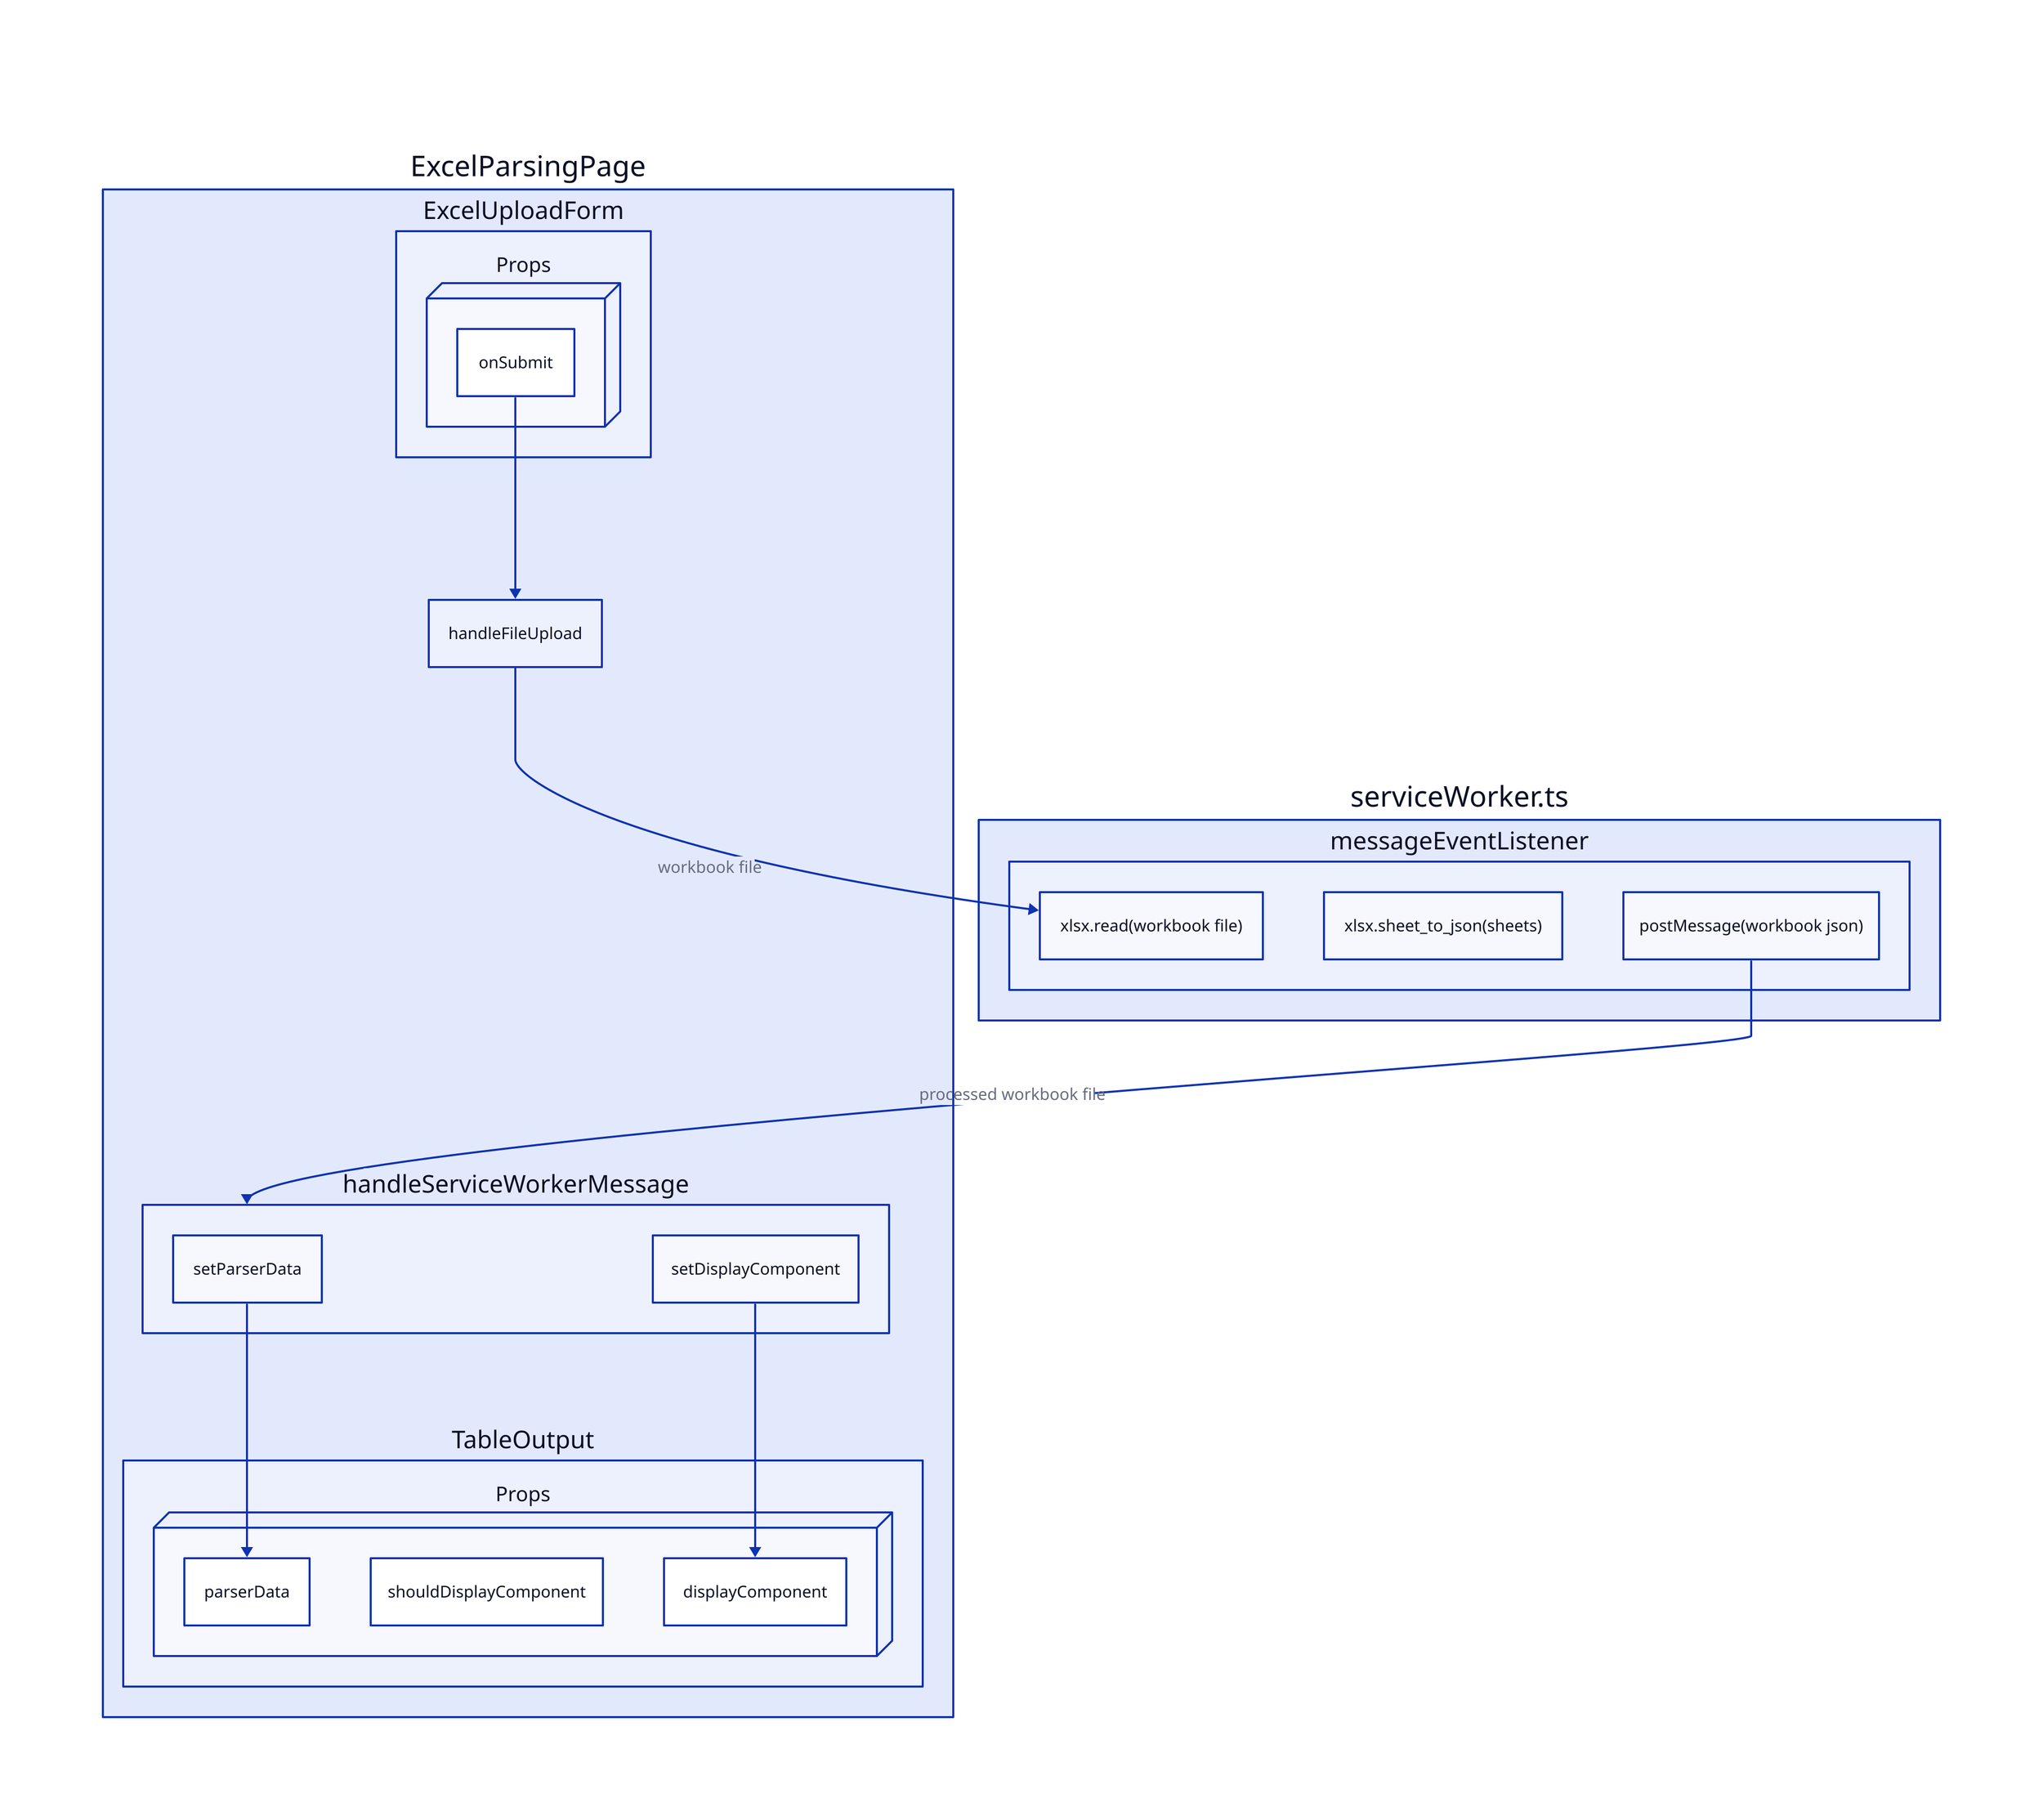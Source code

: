 title: |md

   **Page Layout (`excelParser.tsx`)**

| { near: top-center }


ExcelParsingPage: {
    handleFileUpload
    handleServiceWorkerMessage: {
        setDisplayComponent
        setParserData
    }
    ExcelUploadForm: {
        Props: {
            onSubmit
        }
        Props.style.3d: true
    }
    TableOutput: {
        Props: {
            parserData
            shouldDisplayComponent
        }
        Props.style.3d: true
    }
}

ExcelParsingPage.handleFileUpload <- ExcelParsingPage.ExcelUploadForm.Props.onSubmit

serviceWorker\.ts: {
  messageEventListener: {
    xlsx\.read(workbook file)
    xlsx\.sheet_to_json(sheets)
    postMessage(workbook json)
  }
}

ExcelParsingPage.handleFileUpload -> serviceWorker\.ts.messageEventListener.xlsx\.read(workbook file): workbook file
serviceWorker\.ts.messageEventListener.postMessage(workbook json) -> ExcelParsingPage.handleServiceWorkerMessage: processed workbook file

ExcelParsingPage.handleServiceWorkerMessage.setDisplayComponent -> ExcelParsingPage.TableOutput.Props.displayComponent
ExcelParsingPage.handleServiceWorkerMessage.setParserData -> ExcelParsingPage.TableOutput.Props.parserData